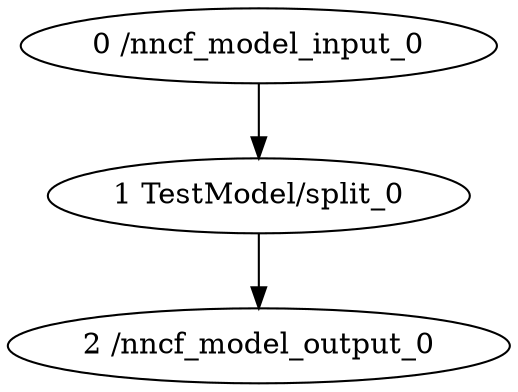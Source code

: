 strict digraph  {
"0 /nncf_model_input_0" [id=0, type=nncf_model_input];
"1 TestModel/split_0" [id=1, type=split];
"2 /nncf_model_output_0" [id=2, type=nncf_model_output];
"0 /nncf_model_input_0" -> "1 TestModel/split_0";
"1 TestModel/split_0" -> "2 /nncf_model_output_0";
}
